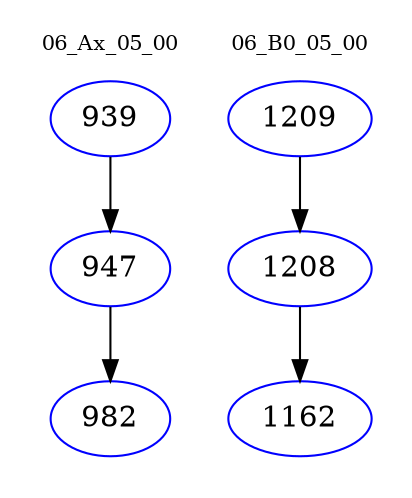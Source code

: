 digraph{
subgraph cluster_0 {
color = white
label = "06_Ax_05_00";
fontsize=10;
T0_939 [label="939", color="blue"]
T0_939 -> T0_947 [color="black"]
T0_947 [label="947", color="blue"]
T0_947 -> T0_982 [color="black"]
T0_982 [label="982", color="blue"]
}
subgraph cluster_1 {
color = white
label = "06_B0_05_00";
fontsize=10;
T1_1209 [label="1209", color="blue"]
T1_1209 -> T1_1208 [color="black"]
T1_1208 [label="1208", color="blue"]
T1_1208 -> T1_1162 [color="black"]
T1_1162 [label="1162", color="blue"]
}
}

